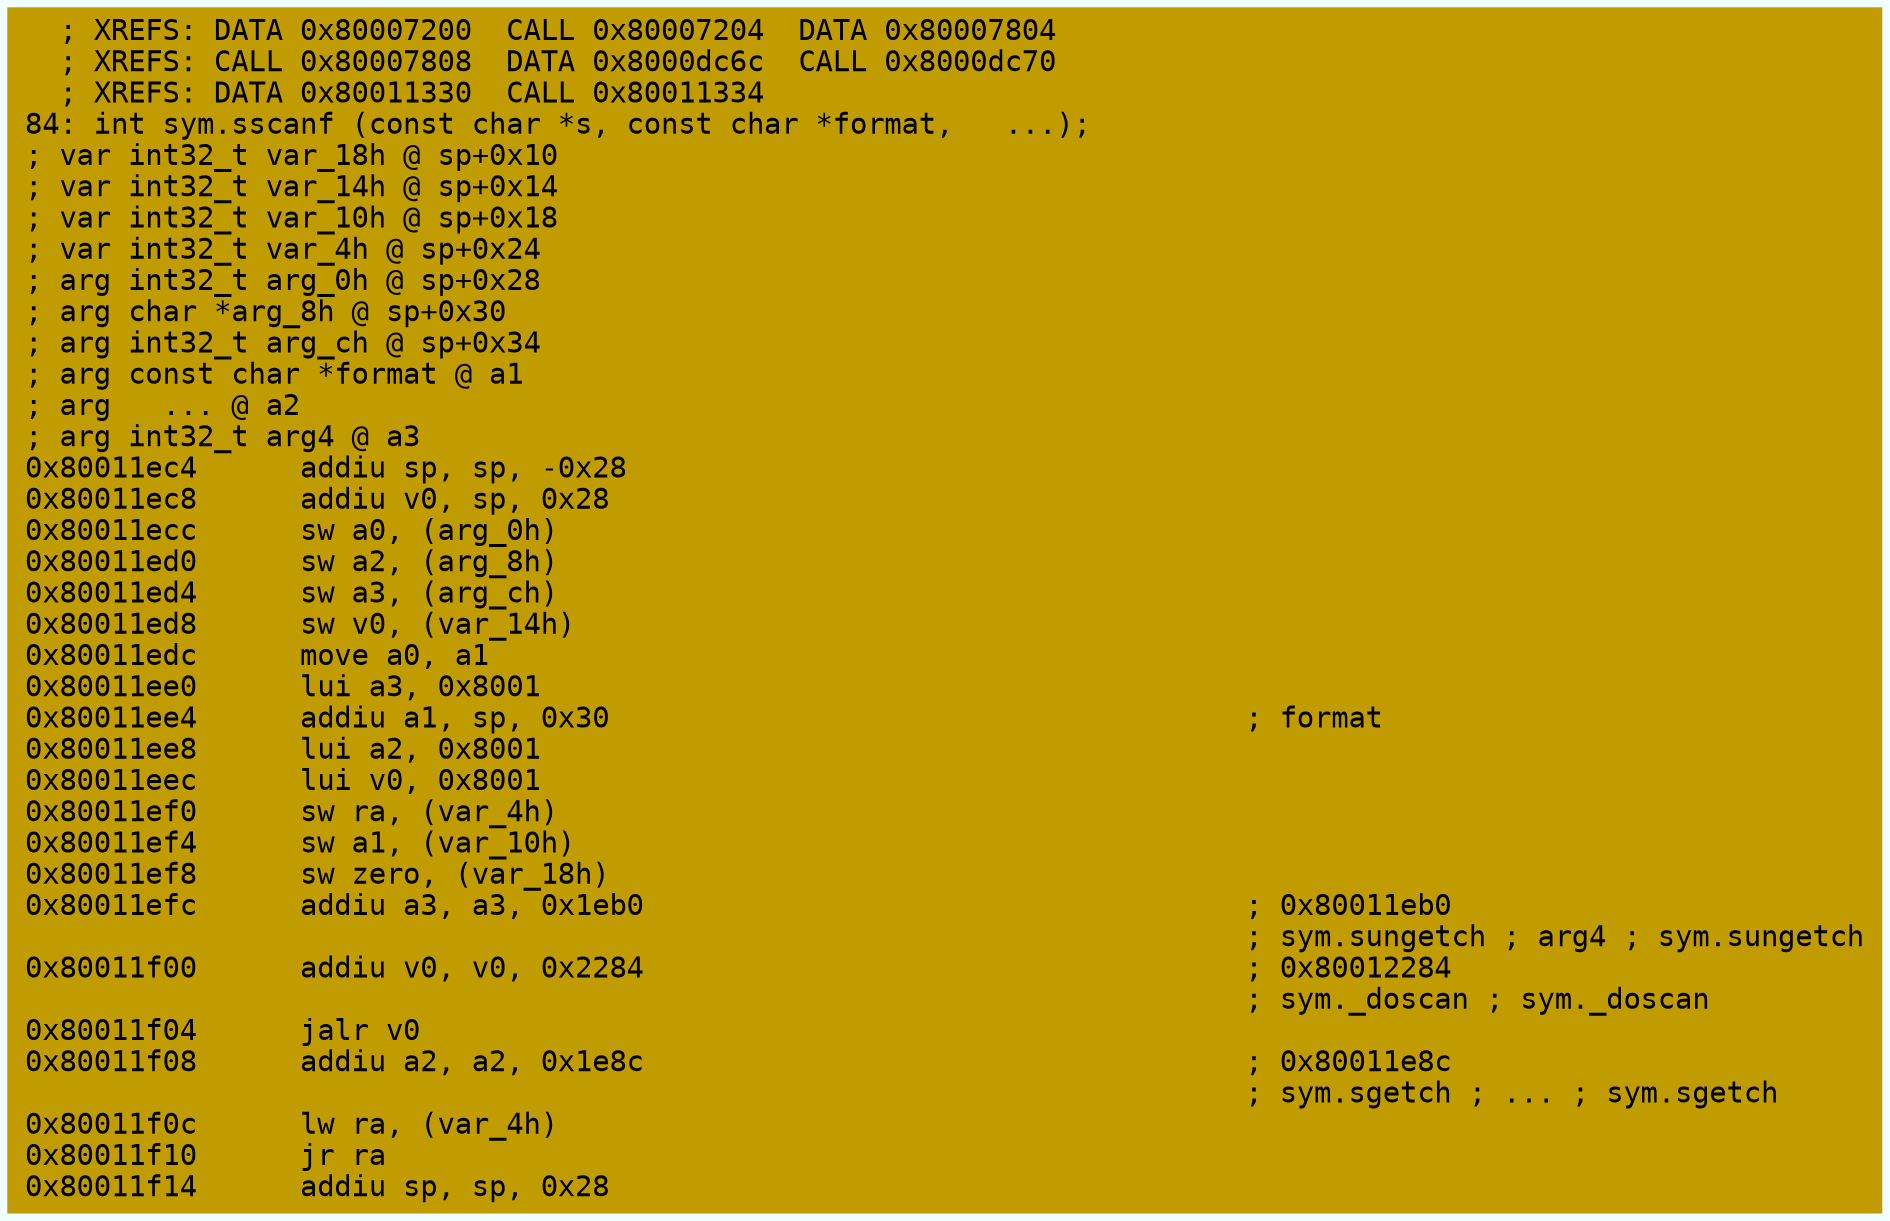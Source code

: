digraph code {
	graph [bgcolor=azure fontsize=8 fontname="Courier" splines="ortho"];
	node [fillcolor=gray style=filled shape=box];
	edge [arrowhead="normal"];
	"0x80011ec4" [URL="sym.sscanf/0x80011ec4", fillcolor="#c19c00",color="#c19c00", fontname="Courier",label="  ; XREFS: DATA 0x80007200  CALL 0x80007204  DATA 0x80007804  \l  ; XREFS: CALL 0x80007808  DATA 0x8000dc6c  CALL 0x8000dc70  \l  ; XREFS: DATA 0x80011330  CALL 0x80011334  \l84: int sym.sscanf (const char *s, const char *format,   ...);\l; var int32_t var_18h @ sp+0x10\l; var int32_t var_14h @ sp+0x14\l; var int32_t var_10h @ sp+0x18\l; var int32_t var_4h @ sp+0x24\l; arg int32_t arg_0h @ sp+0x28\l; arg char *arg_8h @ sp+0x30\l; arg int32_t arg_ch @ sp+0x34\l; arg const char *format @ a1\l; arg   ... @ a2\l; arg int32_t arg4 @ a3\l0x80011ec4      addiu sp, sp, -0x28\l0x80011ec8      addiu v0, sp, 0x28\l0x80011ecc      sw a0, (arg_0h)\l0x80011ed0      sw a2, (arg_8h)\l0x80011ed4      sw a3, (arg_ch)\l0x80011ed8      sw v0, (var_14h)\l0x80011edc      move a0, a1\l0x80011ee0      lui a3, 0x8001\l0x80011ee4      addiu a1, sp, 0x30                                     ; format\l0x80011ee8      lui a2, 0x8001\l0x80011eec      lui v0, 0x8001\l0x80011ef0      sw ra, (var_4h)\l0x80011ef4      sw a1, (var_10h)\l0x80011ef8      sw zero, (var_18h)\l0x80011efc      addiu a3, a3, 0x1eb0                                   ; 0x80011eb0\l                                                                       ; sym.sungetch ; arg4 ; sym.sungetch\l0x80011f00      addiu v0, v0, 0x2284                                   ; 0x80012284\l                                                                       ; sym._doscan ; sym._doscan\l0x80011f04      jalr v0\l0x80011f08      addiu a2, a2, 0x1e8c                                   ; 0x80011e8c\l                                                                       ; sym.sgetch ; ... ; sym.sgetch\l0x80011f0c      lw ra, (var_4h)\l0x80011f10      jr ra\l0x80011f14      addiu sp, sp, 0x28\l"]
}
